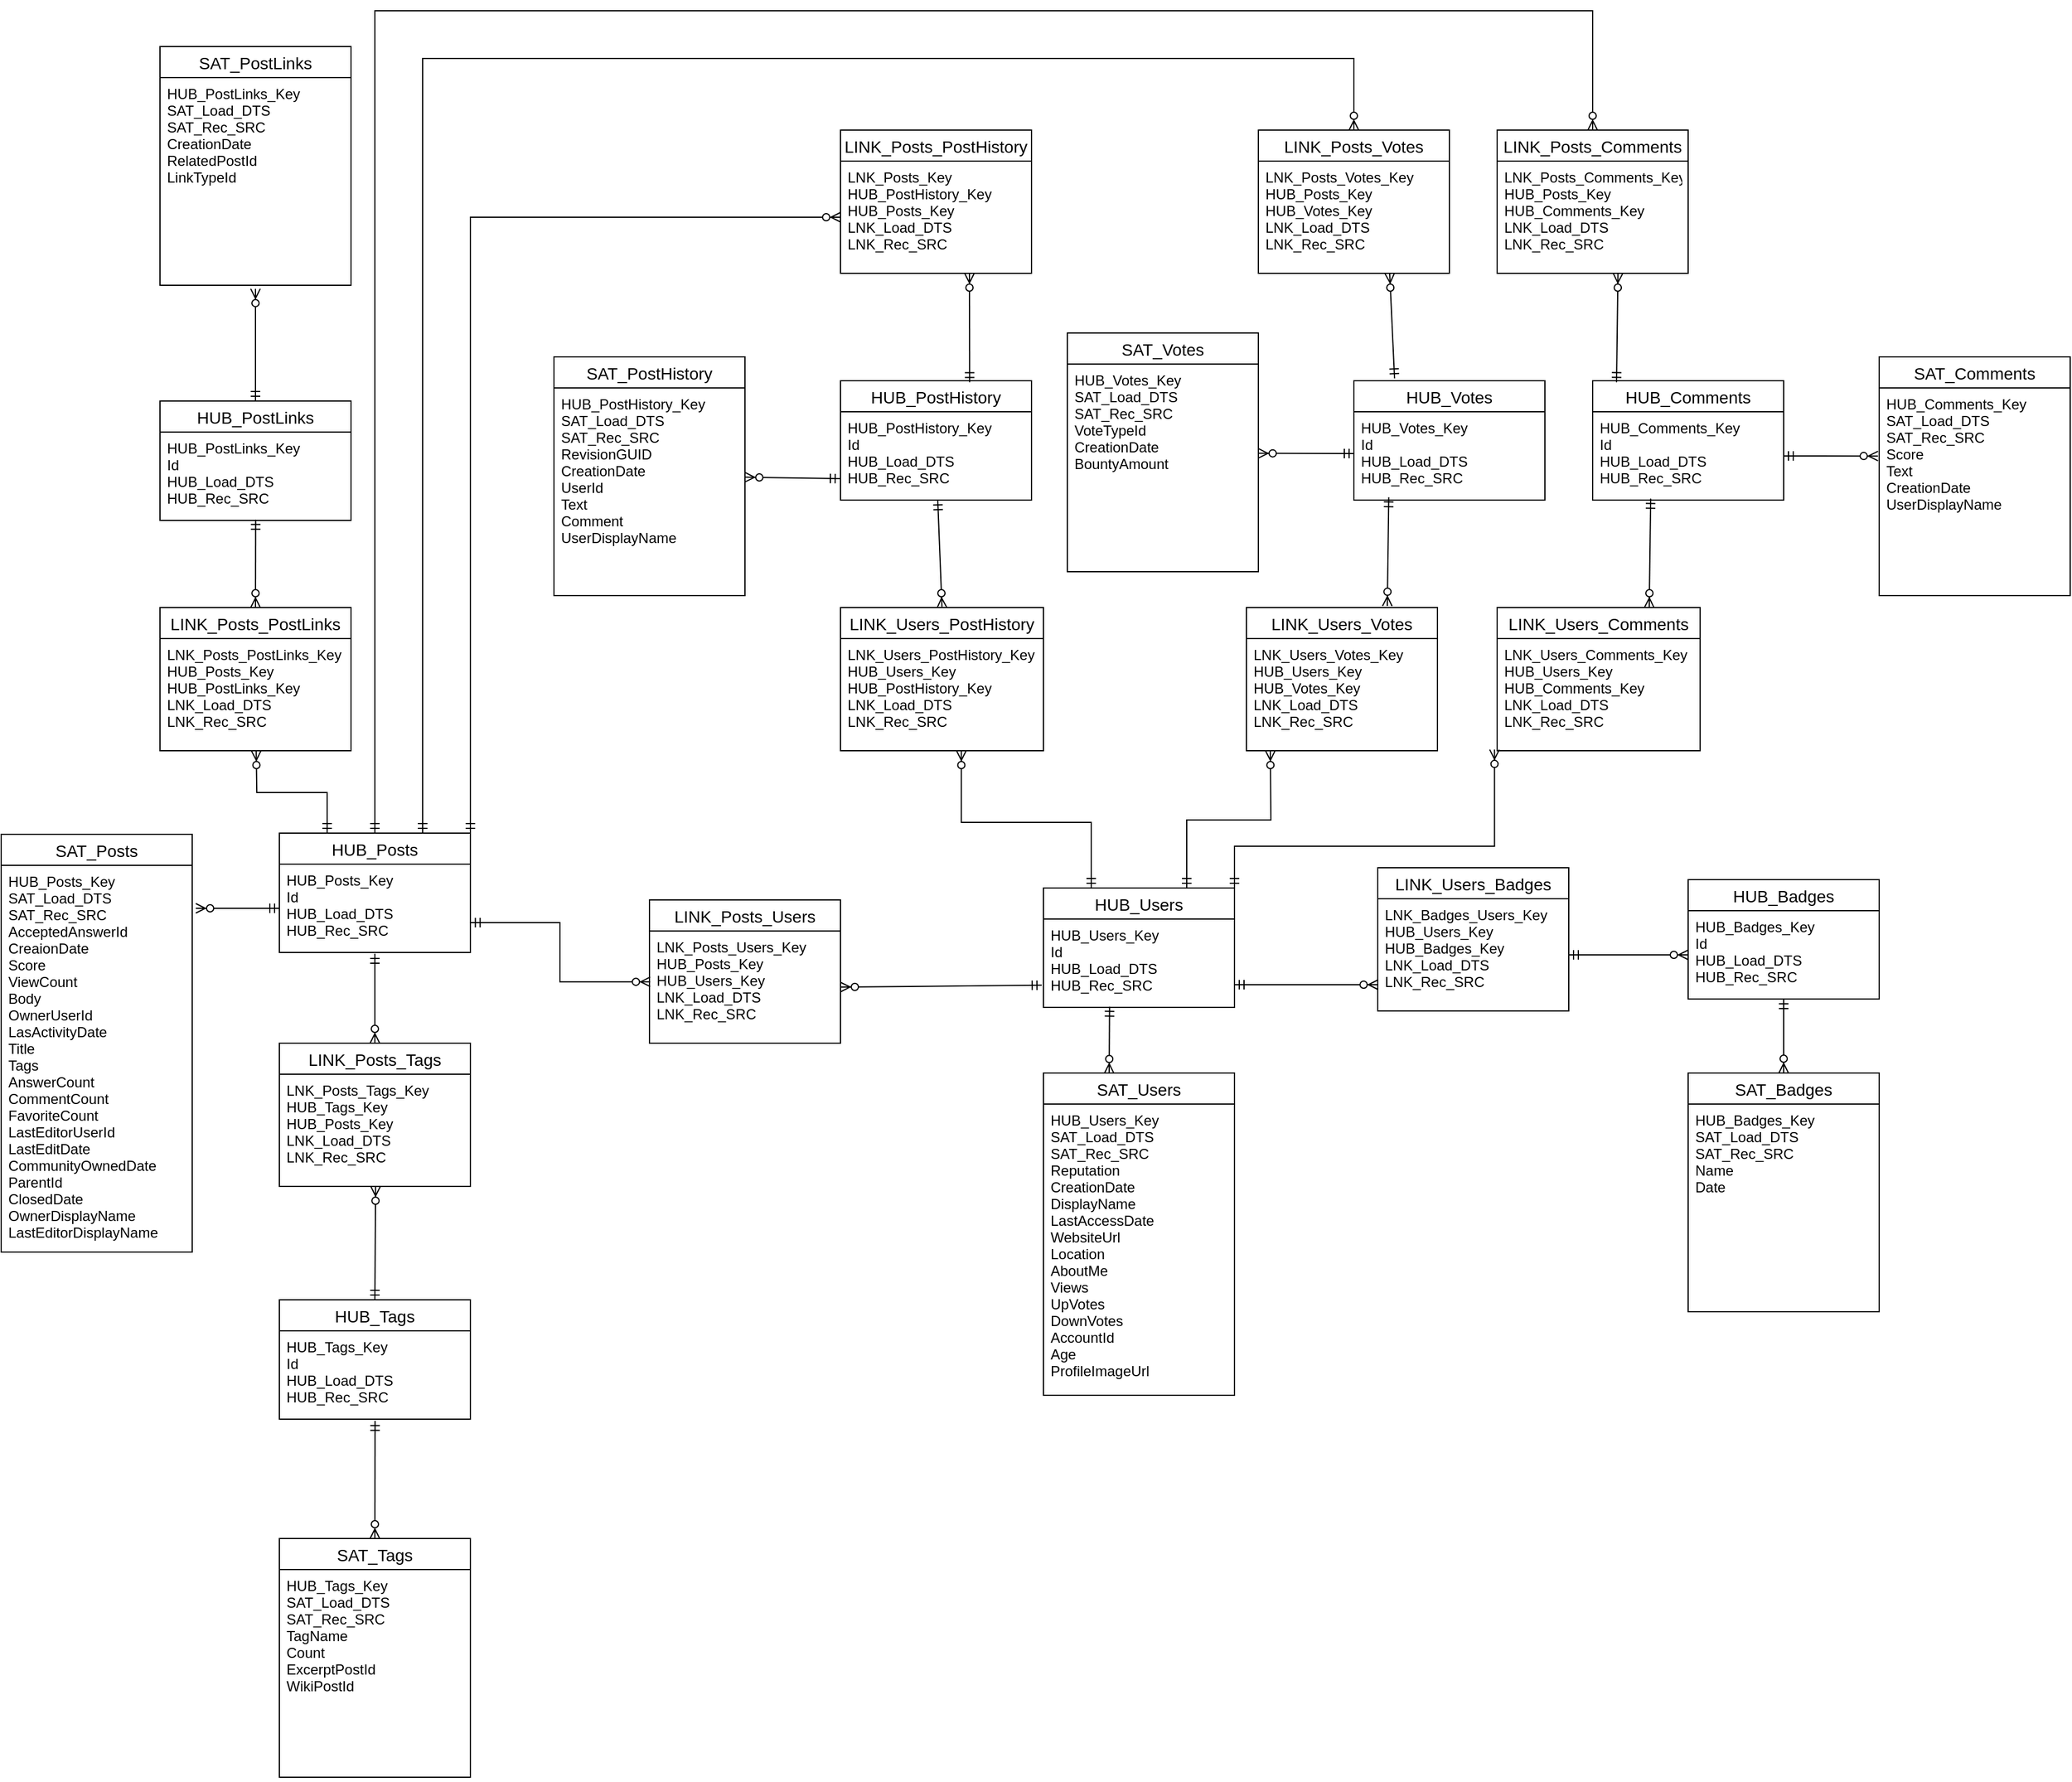 <mxfile version="20.8.7" type="device"><diagram id="BC6CdLZiRQjbmjV2hgDH" name="Seite-1"><mxGraphModel dx="2246" dy="2318" grid="1" gridSize="10" guides="1" tooltips="1" connect="1" arrows="0" fold="1" page="1" pageScale="1" pageWidth="827" pageHeight="1169" math="0" shadow="0"><root><mxCell id="0"/><mxCell id="1" parent="0"/><mxCell id="_Wxrp6U0F2HhS8KSoPgK-32" value="HUB_PostHistory" style="swimlane;fontStyle=0;childLayout=stackLayout;horizontal=1;startSize=26;horizontalStack=0;resizeParent=1;resizeParentMax=0;resizeLast=0;collapsible=1;marginBottom=0;align=center;fontSize=14;" parent="1" vertex="1"><mxGeometry x="1370" y="-30" width="160" height="100" as="geometry"/></mxCell><mxCell id="_Wxrp6U0F2HhS8KSoPgK-33" value="HUB_PostHistory_Key&#10;Id&#10;HUB_Load_DTS&#10;HUB_Rec_SRC" style="text;strokeColor=none;fillColor=none;spacingLeft=4;spacingRight=4;overflow=hidden;rotatable=0;points=[[0,0.5],[1,0.5]];portConstraint=eastwest;fontSize=12;" parent="_Wxrp6U0F2HhS8KSoPgK-32" vertex="1"><mxGeometry y="26" width="160" height="74" as="geometry"/></mxCell><mxCell id="_Wxrp6U0F2HhS8KSoPgK-36" value="HUB_Badges" style="swimlane;fontStyle=0;childLayout=stackLayout;horizontal=1;startSize=26;horizontalStack=0;resizeParent=1;resizeParentMax=0;resizeLast=0;collapsible=1;marginBottom=0;align=center;fontSize=14;" parent="1" vertex="1"><mxGeometry x="2080" y="388" width="160" height="100" as="geometry"/></mxCell><mxCell id="_Wxrp6U0F2HhS8KSoPgK-37" value="HUB_Badges_Key&#10;Id&#10;HUB_Load_DTS&#10;HUB_Rec_SRC" style="text;strokeColor=none;fillColor=none;spacingLeft=4;spacingRight=4;overflow=hidden;rotatable=0;points=[[0,0.5],[1,0.5]];portConstraint=eastwest;fontSize=12;" parent="_Wxrp6U0F2HhS8KSoPgK-36" vertex="1"><mxGeometry y="26" width="160" height="74" as="geometry"/></mxCell><mxCell id="_Wxrp6U0F2HhS8KSoPgK-38" value="HUB_PostLinks" style="swimlane;fontStyle=0;childLayout=stackLayout;horizontal=1;startSize=26;horizontalStack=0;resizeParent=1;resizeParentMax=0;resizeLast=0;collapsible=1;marginBottom=0;align=center;fontSize=14;" parent="1" vertex="1"><mxGeometry x="800" y="-13" width="160" height="100" as="geometry"/></mxCell><mxCell id="_Wxrp6U0F2HhS8KSoPgK-39" value="HUB_PostLinks_Key&#10;Id&#10;HUB_Load_DTS&#10;HUB_Rec_SRC" style="text;strokeColor=none;fillColor=none;spacingLeft=4;spacingRight=4;overflow=hidden;rotatable=0;points=[[0,0.5],[1,0.5]];portConstraint=eastwest;fontSize=12;" parent="_Wxrp6U0F2HhS8KSoPgK-38" vertex="1"><mxGeometry y="26" width="160" height="74" as="geometry"/></mxCell><mxCell id="_Wxrp6U0F2HhS8KSoPgK-40" value="HUB_Votes" style="swimlane;fontStyle=0;childLayout=stackLayout;horizontal=1;startSize=26;horizontalStack=0;resizeParent=1;resizeParentMax=0;resizeLast=0;collapsible=1;marginBottom=0;align=center;fontSize=14;" parent="1" vertex="1"><mxGeometry x="1800" y="-30" width="160" height="100" as="geometry"/></mxCell><mxCell id="_Wxrp6U0F2HhS8KSoPgK-41" value="HUB_Votes_Key&#10;Id&#10;HUB_Load_DTS&#10;HUB_Rec_SRC" style="text;strokeColor=none;fillColor=none;spacingLeft=4;spacingRight=4;overflow=hidden;rotatable=0;points=[[0,0.5],[1,0.5]];portConstraint=eastwest;fontSize=12;" parent="_Wxrp6U0F2HhS8KSoPgK-40" vertex="1"><mxGeometry y="26" width="160" height="74" as="geometry"/></mxCell><mxCell id="_Wxrp6U0F2HhS8KSoPgK-42" value="HUB_Users" style="swimlane;fontStyle=0;childLayout=stackLayout;horizontal=1;startSize=26;horizontalStack=0;resizeParent=1;resizeParentMax=0;resizeLast=0;collapsible=1;marginBottom=0;align=center;fontSize=14;" parent="1" vertex="1"><mxGeometry x="1540" y="395" width="160" height="100" as="geometry"/></mxCell><mxCell id="_Wxrp6U0F2HhS8KSoPgK-43" value="HUB_Users_Key&#10;Id&#10;HUB_Load_DTS&#10;HUB_Rec_SRC" style="text;strokeColor=none;fillColor=none;spacingLeft=4;spacingRight=4;overflow=hidden;rotatable=0;points=[[0,0.5],[1,0.5]];portConstraint=eastwest;fontSize=12;" parent="_Wxrp6U0F2HhS8KSoPgK-42" vertex="1"><mxGeometry y="26" width="160" height="74" as="geometry"/></mxCell><mxCell id="_Wxrp6U0F2HhS8KSoPgK-44" value="HUB_Tags" style="swimlane;fontStyle=0;childLayout=stackLayout;horizontal=1;startSize=26;horizontalStack=0;resizeParent=1;resizeParentMax=0;resizeLast=0;collapsible=1;marginBottom=0;align=center;fontSize=14;" parent="1" vertex="1"><mxGeometry x="900" y="740" width="160" height="100" as="geometry"/></mxCell><mxCell id="_Wxrp6U0F2HhS8KSoPgK-45" value="HUB_Tags_Key&#10;Id&#10;HUB_Load_DTS&#10;HUB_Rec_SRC" style="text;strokeColor=none;fillColor=none;spacingLeft=4;spacingRight=4;overflow=hidden;rotatable=0;points=[[0,0.5],[1,0.5]];portConstraint=eastwest;fontSize=12;" parent="_Wxrp6U0F2HhS8KSoPgK-44" vertex="1"><mxGeometry y="26" width="160" height="74" as="geometry"/></mxCell><mxCell id="_Wxrp6U0F2HhS8KSoPgK-46" value="HUB_Posts" style="swimlane;fontStyle=0;childLayout=stackLayout;horizontal=1;startSize=26;horizontalStack=0;resizeParent=1;resizeParentMax=0;resizeLast=0;collapsible=1;marginBottom=0;align=center;fontSize=14;" parent="1" vertex="1"><mxGeometry x="900" y="349" width="160" height="100" as="geometry"/></mxCell><mxCell id="_Wxrp6U0F2HhS8KSoPgK-47" value="HUB_Posts_Key&#10;Id&#10;HUB_Load_DTS&#10;HUB_Rec_SRC" style="text;strokeColor=none;fillColor=none;spacingLeft=4;spacingRight=4;overflow=hidden;rotatable=0;points=[[0,0.5],[1,0.5]];portConstraint=eastwest;fontSize=12;" parent="_Wxrp6U0F2HhS8KSoPgK-46" vertex="1"><mxGeometry y="26" width="160" height="74" as="geometry"/></mxCell><mxCell id="_Wxrp6U0F2HhS8KSoPgK-48" value="HUB_Comments" style="swimlane;fontStyle=0;childLayout=stackLayout;horizontal=1;startSize=26;horizontalStack=0;resizeParent=1;resizeParentMax=0;resizeLast=0;collapsible=1;marginBottom=0;align=center;fontSize=14;" parent="1" vertex="1"><mxGeometry x="2000" y="-30" width="160" height="100" as="geometry"/></mxCell><mxCell id="_Wxrp6U0F2HhS8KSoPgK-49" value="HUB_Comments_Key&#10;Id&#10;HUB_Load_DTS&#10;HUB_Rec_SRC" style="text;strokeColor=none;fillColor=none;spacingLeft=4;spacingRight=4;overflow=hidden;rotatable=0;points=[[0,0.5],[1,0.5]];portConstraint=eastwest;fontSize=12;" parent="_Wxrp6U0F2HhS8KSoPgK-48" vertex="1"><mxGeometry y="26" width="160" height="74" as="geometry"/></mxCell><mxCell id="_Wxrp6U0F2HhS8KSoPgK-50" value="LINK_Posts_Tags" style="swimlane;fontStyle=0;childLayout=stackLayout;horizontal=1;startSize=26;horizontalStack=0;resizeParent=1;resizeParentMax=0;resizeLast=0;collapsible=1;marginBottom=0;align=center;fontSize=14;" parent="1" vertex="1"><mxGeometry x="900" y="525" width="160" height="120" as="geometry"/></mxCell><mxCell id="_Wxrp6U0F2HhS8KSoPgK-51" value="LNK_Posts_Tags_Key&#10;HUB_Tags_Key&#10;HUB_Posts_Key&#10;LNK_Load_DTS&#10;LNK_Rec_SRC" style="text;strokeColor=none;fillColor=none;spacingLeft=4;spacingRight=4;overflow=hidden;rotatable=0;points=[[0,0.5],[1,0.5]];portConstraint=eastwest;fontSize=12;" parent="_Wxrp6U0F2HhS8KSoPgK-50" vertex="1"><mxGeometry y="26" width="160" height="94" as="geometry"/></mxCell><mxCell id="_Wxrp6U0F2HhS8KSoPgK-54" value="LINK_Posts_Users" style="swimlane;fontStyle=0;childLayout=stackLayout;horizontal=1;startSize=26;horizontalStack=0;resizeParent=1;resizeParentMax=0;resizeLast=0;collapsible=1;marginBottom=0;align=center;fontSize=14;" parent="1" vertex="1"><mxGeometry x="1210" y="405" width="160" height="120" as="geometry"/></mxCell><mxCell id="_Wxrp6U0F2HhS8KSoPgK-55" value="LNK_Posts_Users_Key&#10;HUB_Posts_Key&#10;HUB_Users_Key&#10;LNK_Load_DTS&#10;LNK_Rec_SRC" style="text;strokeColor=none;fillColor=none;spacingLeft=4;spacingRight=4;overflow=hidden;rotatable=0;points=[[0,0.5],[1,0.5]];portConstraint=eastwest;fontSize=12;" parent="_Wxrp6U0F2HhS8KSoPgK-54" vertex="1"><mxGeometry y="26" width="160" height="94" as="geometry"/></mxCell><mxCell id="_Wxrp6U0F2HhS8KSoPgK-57" value="LINK_Users_Votes" style="swimlane;fontStyle=0;childLayout=stackLayout;horizontal=1;startSize=26;horizontalStack=0;resizeParent=1;resizeParentMax=0;resizeLast=0;collapsible=1;marginBottom=0;align=center;fontSize=14;" parent="1" vertex="1"><mxGeometry x="1710" y="160" width="160" height="120" as="geometry"/></mxCell><mxCell id="_Wxrp6U0F2HhS8KSoPgK-58" value="LNK_Users_Votes_Key&#10;HUB_Users_Key&#10;HUB_Votes_Key&#10;LNK_Load_DTS&#10;LNK_Rec_SRC" style="text;strokeColor=none;fillColor=none;spacingLeft=4;spacingRight=4;overflow=hidden;rotatable=0;points=[[0,0.5],[1,0.5]];portConstraint=eastwest;fontSize=12;" parent="_Wxrp6U0F2HhS8KSoPgK-57" vertex="1"><mxGeometry y="26" width="160" height="94" as="geometry"/></mxCell><mxCell id="_Wxrp6U0F2HhS8KSoPgK-59" value="LINK_Users_Comments" style="swimlane;fontStyle=0;childLayout=stackLayout;horizontal=1;startSize=26;horizontalStack=0;resizeParent=1;resizeParentMax=0;resizeLast=0;collapsible=1;marginBottom=0;align=center;fontSize=14;" parent="1" vertex="1"><mxGeometry x="1920" y="160" width="170" height="120" as="geometry"/></mxCell><mxCell id="_Wxrp6U0F2HhS8KSoPgK-60" value="LNK_Users_Comments_Key&#10;HUB_Users_Key&#10;HUB_Comments_Key&#10;LNK_Load_DTS&#10;LNK_Rec_SRC" style="text;strokeColor=none;fillColor=none;spacingLeft=4;spacingRight=4;overflow=hidden;rotatable=0;points=[[0,0.5],[1,0.5]];portConstraint=eastwest;fontSize=12;" parent="_Wxrp6U0F2HhS8KSoPgK-59" vertex="1"><mxGeometry y="26" width="170" height="94" as="geometry"/></mxCell><mxCell id="_Wxrp6U0F2HhS8KSoPgK-61" value="LINK_Users_PostHistory" style="swimlane;fontStyle=0;childLayout=stackLayout;horizontal=1;startSize=26;horizontalStack=0;resizeParent=1;resizeParentMax=0;resizeLast=0;collapsible=1;marginBottom=0;align=center;fontSize=14;" parent="1" vertex="1"><mxGeometry x="1370" y="160" width="170" height="120" as="geometry"/></mxCell><mxCell id="_Wxrp6U0F2HhS8KSoPgK-62" value="LNK_Users_PostHistory_Key&#10;HUB_Users_Key&#10;HUB_PostHistory_Key&#10;LNK_Load_DTS&#10;LNK_Rec_SRC" style="text;strokeColor=none;fillColor=none;spacingLeft=4;spacingRight=4;overflow=hidden;rotatable=0;points=[[0,0.5],[1,0.5]];portConstraint=eastwest;fontSize=12;" parent="_Wxrp6U0F2HhS8KSoPgK-61" vertex="1"><mxGeometry y="26" width="170" height="94" as="geometry"/></mxCell><mxCell id="_Wxrp6U0F2HhS8KSoPgK-63" value="LINK_Posts_Comments" style="swimlane;fontStyle=0;childLayout=stackLayout;horizontal=1;startSize=26;horizontalStack=0;resizeParent=1;resizeParentMax=0;resizeLast=0;collapsible=1;marginBottom=0;align=center;fontSize=14;" parent="1" vertex="1"><mxGeometry x="1920" y="-240" width="160" height="120" as="geometry"/></mxCell><mxCell id="_Wxrp6U0F2HhS8KSoPgK-64" value="LNK_Posts_Comments_Key&#10;HUB_Posts_Key&#10;HUB_Comments_Key&#10;LNK_Load_DTS&#10;LNK_Rec_SRC" style="text;strokeColor=none;fillColor=none;spacingLeft=4;spacingRight=4;overflow=hidden;rotatable=0;points=[[0,0.5],[1,0.5]];portConstraint=eastwest;fontSize=12;" parent="_Wxrp6U0F2HhS8KSoPgK-63" vertex="1"><mxGeometry y="26" width="160" height="94" as="geometry"/></mxCell><mxCell id="_Wxrp6U0F2HhS8KSoPgK-65" value="LINK_Posts_Votes" style="swimlane;fontStyle=0;childLayout=stackLayout;horizontal=1;startSize=26;horizontalStack=0;resizeParent=1;resizeParentMax=0;resizeLast=0;collapsible=1;marginBottom=0;align=center;fontSize=14;" parent="1" vertex="1"><mxGeometry x="1720" y="-240" width="160" height="120" as="geometry"/></mxCell><mxCell id="_Wxrp6U0F2HhS8KSoPgK-66" value="LNK_Posts_Votes_Key&#10;HUB_Posts_Key&#10;HUB_Votes_Key&#10;LNK_Load_DTS&#10;LNK_Rec_SRC" style="text;strokeColor=none;fillColor=none;spacingLeft=4;spacingRight=4;overflow=hidden;rotatable=0;points=[[0,0.5],[1,0.5]];portConstraint=eastwest;fontSize=12;" parent="_Wxrp6U0F2HhS8KSoPgK-65" vertex="1"><mxGeometry y="26" width="160" height="94" as="geometry"/></mxCell><mxCell id="_Wxrp6U0F2HhS8KSoPgK-67" value="LINK_Posts_PostHistory" style="swimlane;fontStyle=0;childLayout=stackLayout;horizontal=1;startSize=26;horizontalStack=0;resizeParent=1;resizeParentMax=0;resizeLast=0;collapsible=1;marginBottom=0;align=center;fontSize=14;" parent="1" vertex="1"><mxGeometry x="1370" y="-240" width="160" height="120" as="geometry"/></mxCell><mxCell id="_Wxrp6U0F2HhS8KSoPgK-68" value="LNK_Posts_Key&#10;HUB_PostHistory_Key&#10;HUB_Posts_Key&#10;LNK_Load_DTS&#10;LNK_Rec_SRC" style="text;strokeColor=none;fillColor=none;spacingLeft=4;spacingRight=4;overflow=hidden;rotatable=0;points=[[0,0.5],[1,0.5]];portConstraint=eastwest;fontSize=12;" parent="_Wxrp6U0F2HhS8KSoPgK-67" vertex="1"><mxGeometry y="26" width="160" height="94" as="geometry"/></mxCell><mxCell id="_Wxrp6U0F2HhS8KSoPgK-69" value="LINK_Users_Badges" style="swimlane;fontStyle=0;childLayout=stackLayout;horizontal=1;startSize=26;horizontalStack=0;resizeParent=1;resizeParentMax=0;resizeLast=0;collapsible=1;marginBottom=0;align=center;fontSize=14;" parent="1" vertex="1"><mxGeometry x="1820" y="378" width="160" height="120" as="geometry"/></mxCell><mxCell id="_Wxrp6U0F2HhS8KSoPgK-70" value="LNK_Badges_Users_Key&#10;HUB_Users_Key&#10;HUB_Badges_Key&#10;LNK_Load_DTS&#10;LNK_Rec_SRC" style="text;strokeColor=none;fillColor=none;spacingLeft=4;spacingRight=4;overflow=hidden;rotatable=0;points=[[0,0.5],[1,0.5]];portConstraint=eastwest;fontSize=12;" parent="_Wxrp6U0F2HhS8KSoPgK-69" vertex="1"><mxGeometry y="26" width="160" height="94" as="geometry"/></mxCell><mxCell id="_Wxrp6U0F2HhS8KSoPgK-71" value="LINK_Posts_PostLinks" style="swimlane;fontStyle=0;childLayout=stackLayout;horizontal=1;startSize=26;horizontalStack=0;resizeParent=1;resizeParentMax=0;resizeLast=0;collapsible=1;marginBottom=0;align=center;fontSize=14;" parent="1" vertex="1"><mxGeometry x="800" y="160" width="160" height="120" as="geometry"/></mxCell><mxCell id="_Wxrp6U0F2HhS8KSoPgK-72" value="LNK_Posts_PostLinks_Key&#10;HUB_Posts_Key&#10;HUB_PostLinks_Key&#10;LNK_Load_DTS&#10;LNK_Rec_SRC" style="text;strokeColor=none;fillColor=none;spacingLeft=4;spacingRight=4;overflow=hidden;rotatable=0;points=[[0,0.5],[1,0.5]];portConstraint=eastwest;fontSize=12;" parent="_Wxrp6U0F2HhS8KSoPgK-71" vertex="1"><mxGeometry y="26" width="160" height="94" as="geometry"/></mxCell><mxCell id="_Wxrp6U0F2HhS8KSoPgK-78" value="" style="fontSize=12;html=1;endArrow=ERzeroToMany;startArrow=ERmandOne;rounded=0;strokeColor=default;jumpStyle=none;entryX=-0.013;entryY=0.99;entryDx=0;entryDy=0;entryPerimeter=0;edgeStyle=orthogonalEdgeStyle;exitX=1;exitY=0;exitDx=0;exitDy=0;" parent="1" target="_Wxrp6U0F2HhS8KSoPgK-60" edge="1" source="_Wxrp6U0F2HhS8KSoPgK-42"><mxGeometry width="100" height="100" relative="1" as="geometry"><mxPoint x="1700" y="454" as="sourcePoint"/><mxPoint x="1810" y="230" as="targetPoint"/><Array as="points"><mxPoint x="1700" y="360"/><mxPoint x="1918" y="360"/></Array></mxGeometry></mxCell><mxCell id="_Wxrp6U0F2HhS8KSoPgK-79" value="" style="fontSize=12;html=1;endArrow=ERzeroToMany;startArrow=ERmandOne;rounded=0;strokeColor=default;jumpStyle=none;entryX=0.5;entryY=0;entryDx=0;entryDy=0;" parent="1" source="_Wxrp6U0F2HhS8KSoPgK-33" target="_Wxrp6U0F2HhS8KSoPgK-61" edge="1"><mxGeometry width="100" height="100" relative="1" as="geometry"><mxPoint x="1400" y="20" as="sourcePoint"/><mxPoint x="1300" y="120" as="targetPoint"/></mxGeometry></mxCell><mxCell id="_Wxrp6U0F2HhS8KSoPgK-83" value="" style="fontSize=12;html=1;endArrow=ERzeroToMany;startArrow=ERmandOne;rounded=0;strokeColor=default;jumpStyle=none;exitX=0.676;exitY=0.012;exitDx=0;exitDy=0;exitPerimeter=0;" parent="1" source="_Wxrp6U0F2HhS8KSoPgK-32" edge="1"><mxGeometry width="100" height="100" relative="1" as="geometry"><mxPoint x="1500" y="2" as="sourcePoint"/><mxPoint x="1478" y="-120" as="targetPoint"/></mxGeometry></mxCell><mxCell id="_Wxrp6U0F2HhS8KSoPgK-84" value="" style="fontSize=12;html=1;endArrow=ERzeroToMany;startArrow=ERmandOne;rounded=0;strokeColor=default;jumpStyle=none;exitX=0.213;exitY=-0.02;exitDx=0;exitDy=0;exitPerimeter=0;" parent="1" source="_Wxrp6U0F2HhS8KSoPgK-40" edge="1"><mxGeometry width="100" height="100" relative="1" as="geometry"><mxPoint x="1780.0" y="-28.8" as="sourcePoint"/><mxPoint x="1830" y="-120" as="targetPoint"/></mxGeometry></mxCell><mxCell id="_Wxrp6U0F2HhS8KSoPgK-85" value="" style="fontSize=12;html=1;endArrow=ERzeroToMany;startArrow=ERmandOne;rounded=0;strokeColor=default;jumpStyle=none;exitX=0.676;exitY=0.012;exitDx=0;exitDy=0;exitPerimeter=0;" parent="1" edge="1"><mxGeometry width="100" height="100" relative="1" as="geometry"><mxPoint x="2020.0" y="-28.8" as="sourcePoint"/><mxPoint x="2021.214" y="-120" as="targetPoint"/></mxGeometry></mxCell><mxCell id="_Wxrp6U0F2HhS8KSoPgK-86" value="" style="fontSize=12;html=1;endArrow=ERzeroToMany;startArrow=ERmandOne;rounded=0;strokeColor=default;jumpStyle=none;exitX=0.676;exitY=0.012;exitDx=0;exitDy=0;exitPerimeter=0;" parent="1" edge="1"><mxGeometry width="100" height="100" relative="1" as="geometry"><mxPoint x="1829.214" y="67.6" as="sourcePoint"/><mxPoint x="1828.0" y="158.8" as="targetPoint"/></mxGeometry></mxCell><mxCell id="_Wxrp6U0F2HhS8KSoPgK-87" value="" style="fontSize=12;html=1;endArrow=ERzeroToMany;startArrow=ERmandOne;rounded=0;strokeColor=default;jumpStyle=none;exitX=0.676;exitY=0.012;exitDx=0;exitDy=0;exitPerimeter=0;" parent="1" edge="1"><mxGeometry width="100" height="100" relative="1" as="geometry"><mxPoint x="2048.604" y="68.8" as="sourcePoint"/><mxPoint x="2047.39" y="160.0" as="targetPoint"/></mxGeometry></mxCell><mxCell id="_Wxrp6U0F2HhS8KSoPgK-88" value="" style="fontSize=12;html=1;endArrow=ERzeroToMany;startArrow=ERmandOne;rounded=0;strokeColor=default;jumpStyle=none;entryX=0.5;entryY=0;entryDx=0;entryDy=0;edgeStyle=orthogonalEdgeStyle;exitX=0.75;exitY=0;exitDx=0;exitDy=0;" parent="1" source="_Wxrp6U0F2HhS8KSoPgK-46" target="_Wxrp6U0F2HhS8KSoPgK-65" edge="1"><mxGeometry width="100" height="100" relative="1" as="geometry"><mxPoint x="1300" y="-270" as="sourcePoint"/><mxPoint x="1571.214" y="-331.2" as="targetPoint"/><Array as="points"><mxPoint x="1020" y="-300"/><mxPoint x="1800" y="-300"/></Array></mxGeometry></mxCell><mxCell id="_Wxrp6U0F2HhS8KSoPgK-89" value="" style="fontSize=12;html=1;endArrow=ERzeroToMany;startArrow=ERmandOne;rounded=0;strokeColor=default;jumpStyle=none;entryX=0.5;entryY=0;entryDx=0;entryDy=0;edgeStyle=orthogonalEdgeStyle;exitX=0.5;exitY=0;exitDx=0;exitDy=0;" parent="1" source="_Wxrp6U0F2HhS8KSoPgK-46" target="_Wxrp6U0F2HhS8KSoPgK-63" edge="1"><mxGeometry width="100" height="100" relative="1" as="geometry"><mxPoint x="1070" y="-340" as="sourcePoint"/><mxPoint x="1751.214" y="-420" as="targetPoint"/><Array as="points"><mxPoint x="980" y="-340"/><mxPoint x="2000" y="-340"/></Array></mxGeometry></mxCell><mxCell id="_Wxrp6U0F2HhS8KSoPgK-90" value="" style="fontSize=12;html=1;endArrow=ERzeroToMany;startArrow=ERmandOne;rounded=0;strokeColor=default;jumpStyle=none;exitX=1;exitY=0;exitDx=0;exitDy=0;entryX=0;entryY=0.5;entryDx=0;entryDy=0;" parent="1" source="_Wxrp6U0F2HhS8KSoPgK-46" target="_Wxrp6U0F2HhS8KSoPgK-68" edge="1"><mxGeometry width="100" height="100" relative="1" as="geometry"><mxPoint x="1170" y="105.0" as="sourcePoint"/><mxPoint x="1370" y="-120" as="targetPoint"/><Array as="points"><mxPoint x="1060" y="-167"/><mxPoint x="1220" y="-167"/></Array></mxGeometry></mxCell><mxCell id="_Wxrp6U0F2HhS8KSoPgK-91" value="" style="fontSize=12;html=1;endArrow=ERzeroToMany;startArrow=ERmandOne;rounded=0;strokeColor=default;jumpStyle=none;exitX=-0.009;exitY=0.749;exitDx=0;exitDy=0;exitPerimeter=0;entryX=1;entryY=0.5;entryDx=0;entryDy=0;" parent="1" source="_Wxrp6U0F2HhS8KSoPgK-43" target="_Wxrp6U0F2HhS8KSoPgK-55" edge="1"><mxGeometry width="100" height="100" relative="1" as="geometry"><mxPoint x="1430.0" y="469.2" as="sourcePoint"/><mxPoint x="1431.214" y="378" as="targetPoint"/></mxGeometry></mxCell><mxCell id="_Wxrp6U0F2HhS8KSoPgK-92" value="" style="fontSize=12;html=1;endArrow=ERzeroToMany;startArrow=ERmandOne;rounded=0;strokeColor=default;jumpStyle=none;exitX=1.001;exitY=0.662;exitDx=0;exitDy=0;exitPerimeter=0;entryX=0.004;entryY=0.453;entryDx=0;entryDy=0;entryPerimeter=0;edgeStyle=orthogonalEdgeStyle;" parent="1" source="_Wxrp6U0F2HhS8KSoPgK-47" target="_Wxrp6U0F2HhS8KSoPgK-55" edge="1"><mxGeometry width="100" height="100" relative="1" as="geometry"><mxPoint x="1160.0" y="498.0" as="sourcePoint"/><mxPoint x="1161.214" y="406.8" as="targetPoint"/></mxGeometry></mxCell><mxCell id="_Wxrp6U0F2HhS8KSoPgK-93" value="" style="fontSize=12;html=1;endArrow=ERzeroToMany;startArrow=ERmandOne;rounded=0;strokeColor=default;jumpStyle=none;edgeStyle=orthogonalEdgeStyle;" parent="1" source="_Wxrp6U0F2HhS8KSoPgK-42" edge="1"><mxGeometry width="100" height="100" relative="1" as="geometry"><mxPoint x="1470.0" y="371.2" as="sourcePoint"/><mxPoint x="1471.214" y="280" as="targetPoint"/><Array as="points"><mxPoint x="1580" y="340"/><mxPoint x="1471" y="340"/></Array></mxGeometry></mxCell><mxCell id="_Wxrp6U0F2HhS8KSoPgK-94" value="" style="fontSize=12;html=1;endArrow=ERzeroToMany;startArrow=ERmandOne;rounded=0;strokeColor=default;jumpStyle=none;exitX=0.75;exitY=0;exitDx=0;exitDy=0;edgeStyle=orthogonalEdgeStyle;" parent="1" source="_Wxrp6U0F2HhS8KSoPgK-42" edge="1"><mxGeometry width="100" height="100" relative="1" as="geometry"><mxPoint x="1670.0" y="371.2" as="sourcePoint"/><mxPoint x="1730" y="280" as="targetPoint"/></mxGeometry></mxCell><mxCell id="_Wxrp6U0F2HhS8KSoPgK-95" value="" style="fontSize=12;html=1;endArrow=ERzeroToMany;startArrow=ERmandOne;rounded=0;strokeColor=default;jumpStyle=none;entryX=0.001;entryY=0.766;entryDx=0;entryDy=0;entryPerimeter=0;exitX=1;exitY=0.743;exitDx=0;exitDy=0;exitPerimeter=0;" parent="1" source="_Wxrp6U0F2HhS8KSoPgK-43" target="_Wxrp6U0F2HhS8KSoPgK-70" edge="1"><mxGeometry width="100" height="100" relative="1" as="geometry"><mxPoint x="1700" y="480" as="sourcePoint"/><mxPoint x="1761.214" y="419.4" as="targetPoint"/></mxGeometry></mxCell><mxCell id="_Wxrp6U0F2HhS8KSoPgK-96" value="" style="fontSize=12;html=1;endArrow=ERzeroToMany;startArrow=ERmandOne;rounded=0;strokeColor=default;jumpStyle=none;exitX=1;exitY=0.5;exitDx=0;exitDy=0;entryX=0;entryY=0.5;entryDx=0;entryDy=0;" parent="1" source="_Wxrp6U0F2HhS8KSoPgK-70" target="_Wxrp6U0F2HhS8KSoPgK-37" edge="1"><mxGeometry width="100" height="100" relative="1" as="geometry"><mxPoint x="2020.0" y="411.2" as="sourcePoint"/><mxPoint x="2021.214" y="320" as="targetPoint"/></mxGeometry></mxCell><mxCell id="_Wxrp6U0F2HhS8KSoPgK-97" value="" style="fontSize=12;html=1;endArrow=ERzeroToMany;startArrow=ERmandOne;rounded=0;strokeColor=default;jumpStyle=none;entryX=0.5;entryY=0;entryDx=0;entryDy=0;" parent="1" target="_Wxrp6U0F2HhS8KSoPgK-50" edge="1"><mxGeometry width="100" height="100" relative="1" as="geometry"><mxPoint x="980" y="450" as="sourcePoint"/><mxPoint x="1070" y="490" as="targetPoint"/></mxGeometry></mxCell><mxCell id="_Wxrp6U0F2HhS8KSoPgK-98" value="" style="fontSize=12;html=1;endArrow=ERzeroToMany;startArrow=ERmandOne;rounded=0;strokeColor=default;jumpStyle=none;exitX=0.5;exitY=0;exitDx=0;exitDy=0;" parent="1" source="_Wxrp6U0F2HhS8KSoPgK-44" edge="1"><mxGeometry width="100" height="100" relative="1" as="geometry"><mxPoint x="979.39" y="736.2" as="sourcePoint"/><mxPoint x="980.604" y="645" as="targetPoint"/></mxGeometry></mxCell><mxCell id="_Wxrp6U0F2HhS8KSoPgK-99" value="" style="fontSize=12;html=1;endArrow=ERzeroToMany;startArrow=ERmandOne;rounded=0;strokeColor=default;jumpStyle=none;exitX=0.25;exitY=0;exitDx=0;exitDy=0;edgeStyle=orthogonalEdgeStyle;" parent="1" source="_Wxrp6U0F2HhS8KSoPgK-46" edge="1"><mxGeometry width="100" height="100" relative="1" as="geometry"><mxPoint x="879.39" y="371.2" as="sourcePoint"/><mxPoint x="880.604" y="280" as="targetPoint"/></mxGeometry></mxCell><mxCell id="_Wxrp6U0F2HhS8KSoPgK-100" value="" style="fontSize=12;html=1;endArrow=ERzeroToMany;startArrow=ERmandOne;rounded=0;strokeColor=default;jumpStyle=none;exitX=0.501;exitY=0.992;exitDx=0;exitDy=0;exitPerimeter=0;entryX=0.5;entryY=0;entryDx=0;entryDy=0;" parent="1" source="_Wxrp6U0F2HhS8KSoPgK-39" target="_Wxrp6U0F2HhS8KSoPgK-71" edge="1"><mxGeometry width="100" height="100" relative="1" as="geometry"><mxPoint x="1090" y="151.2" as="sourcePoint"/><mxPoint x="1091.214" y="60" as="targetPoint"/></mxGeometry></mxCell><mxCell id="_Wxrp6U0F2HhS8KSoPgK-101" value="SAT_Votes" style="swimlane;fontStyle=0;childLayout=stackLayout;horizontal=1;startSize=26;horizontalStack=0;resizeParent=1;resizeParentMax=0;resizeLast=0;collapsible=1;marginBottom=0;align=center;fontSize=14;" parent="1" vertex="1"><mxGeometry x="1560" y="-70" width="160" height="200" as="geometry"/></mxCell><mxCell id="_Wxrp6U0F2HhS8KSoPgK-102" value="HUB_Votes_Key&#10;SAT_Load_DTS&#10;SAT_Rec_SRC&#10;VoteTypeId&#10;CreationDate&#10;BountyAmount&#10;" style="text;strokeColor=none;fillColor=none;spacingLeft=4;spacingRight=4;overflow=hidden;rotatable=0;points=[[0,0.5],[1,0.5]];portConstraint=eastwest;fontSize=12;" parent="_Wxrp6U0F2HhS8KSoPgK-101" vertex="1"><mxGeometry y="26" width="160" height="174" as="geometry"/></mxCell><mxCell id="_Wxrp6U0F2HhS8KSoPgK-106" value="SAT_Posts" style="swimlane;fontStyle=0;childLayout=stackLayout;horizontal=1;startSize=26;horizontalStack=0;resizeParent=1;resizeParentMax=0;resizeLast=0;collapsible=1;marginBottom=0;align=center;fontSize=14;" parent="1" vertex="1"><mxGeometry x="667" y="350" width="160" height="350" as="geometry"/></mxCell><mxCell id="_Wxrp6U0F2HhS8KSoPgK-107" value="HUB_Posts_Key&#10;SAT_Load_DTS&#10;SAT_Rec_SRC&#10;AcceptedAnswerId&#10;CreaionDate&#10;Score&#10;ViewCount&#10;Body&#10;OwnerUserId&#10;LasActivityDate&#10;Title&#10;Tags&#10;AnswerCount&#10;CommentCount&#10;FavoriteCount&#10;LastEditorUserId&#10;LastEditDate&#10;CommunityOwnedDate&#10;ParentId&#10;ClosedDate&#10;OwnerDisplayName&#10;LastEditorDisplayName&#10;" style="text;strokeColor=none;fillColor=none;spacingLeft=4;spacingRight=4;overflow=hidden;rotatable=0;points=[[0,0.5],[1,0.5]];portConstraint=eastwest;fontSize=12;" parent="_Wxrp6U0F2HhS8KSoPgK-106" vertex="1"><mxGeometry y="26" width="160" height="324" as="geometry"/></mxCell><mxCell id="_Wxrp6U0F2HhS8KSoPgK-108" value="SAT_PostHistory" style="swimlane;fontStyle=0;childLayout=stackLayout;horizontal=1;startSize=26;horizontalStack=0;resizeParent=1;resizeParentMax=0;resizeLast=0;collapsible=1;marginBottom=0;align=center;fontSize=14;" parent="1" vertex="1"><mxGeometry x="1130" y="-50" width="160" height="200" as="geometry"/></mxCell><mxCell id="_Wxrp6U0F2HhS8KSoPgK-109" value="HUB_PostHistory_Key&#10;SAT_Load_DTS&#10;SAT_Rec_SRC&#10;RevisionGUID&#10;CreationDate&#10;UserId&#10;Text&#10;Comment&#10;UserDisplayName&#10;" style="text;strokeColor=none;fillColor=none;spacingLeft=4;spacingRight=4;overflow=hidden;rotatable=0;points=[[0,0.5],[1,0.5]];portConstraint=eastwest;fontSize=12;" parent="_Wxrp6U0F2HhS8KSoPgK-108" vertex="1"><mxGeometry y="26" width="160" height="174" as="geometry"/></mxCell><mxCell id="_Wxrp6U0F2HhS8KSoPgK-110" value="SAT_PostLinks" style="swimlane;fontStyle=0;childLayout=stackLayout;horizontal=1;startSize=26;horizontalStack=0;resizeParent=1;resizeParentMax=0;resizeLast=0;collapsible=1;marginBottom=0;align=center;fontSize=14;" parent="1" vertex="1"><mxGeometry x="800" y="-310" width="160" height="200" as="geometry"/></mxCell><mxCell id="_Wxrp6U0F2HhS8KSoPgK-111" value="HUB_PostLinks_Key&#10;SAT_Load_DTS&#10;SAT_Rec_SRC&#10;CreationDate&#10;RelatedPostId&#10;LinkTypeId&#10;" style="text;strokeColor=none;fillColor=none;spacingLeft=4;spacingRight=4;overflow=hidden;rotatable=0;points=[[0,0.5],[1,0.5]];portConstraint=eastwest;fontSize=12;" parent="_Wxrp6U0F2HhS8KSoPgK-110" vertex="1"><mxGeometry y="26" width="160" height="174" as="geometry"/></mxCell><mxCell id="_Wxrp6U0F2HhS8KSoPgK-112" value="SAT_Comments" style="swimlane;fontStyle=0;childLayout=stackLayout;horizontal=1;startSize=26;horizontalStack=0;resizeParent=1;resizeParentMax=0;resizeLast=0;collapsible=1;marginBottom=0;align=center;fontSize=14;" parent="1" vertex="1"><mxGeometry x="2240" y="-50" width="160" height="200" as="geometry"/></mxCell><mxCell id="_Wxrp6U0F2HhS8KSoPgK-113" value="HUB_Comments_Key&#10;SAT_Load_DTS&#10;SAT_Rec_SRC&#10;Score&#10;Text&#10;CreationDate&#10;UserDisplayName&#10;" style="text;strokeColor=none;fillColor=none;spacingLeft=4;spacingRight=4;overflow=hidden;rotatable=0;points=[[0,0.5],[1,0.5]];portConstraint=eastwest;fontSize=12;" parent="_Wxrp6U0F2HhS8KSoPgK-112" vertex="1"><mxGeometry y="26" width="160" height="174" as="geometry"/></mxCell><mxCell id="_Wxrp6U0F2HhS8KSoPgK-114" value="SAT_Tags" style="swimlane;fontStyle=0;childLayout=stackLayout;horizontal=1;startSize=26;horizontalStack=0;resizeParent=1;resizeParentMax=0;resizeLast=0;collapsible=1;marginBottom=0;align=center;fontSize=14;" parent="1" vertex="1"><mxGeometry x="900" y="940" width="160" height="200" as="geometry"/></mxCell><mxCell id="_Wxrp6U0F2HhS8KSoPgK-115" value="HUB_Tags_Key&#10;SAT_Load_DTS&#10;SAT_Rec_SRC&#10;TagName&#10;Count&#10;ExcerptPostId&#10;WikiPostId&#10;" style="text;strokeColor=none;fillColor=none;spacingLeft=4;spacingRight=4;overflow=hidden;rotatable=0;points=[[0,0.5],[1,0.5]];portConstraint=eastwest;fontSize=12;" parent="_Wxrp6U0F2HhS8KSoPgK-114" vertex="1"><mxGeometry y="26" width="160" height="174" as="geometry"/></mxCell><mxCell id="_Wxrp6U0F2HhS8KSoPgK-116" value="SAT_Badges" style="swimlane;fontStyle=0;childLayout=stackLayout;horizontal=1;startSize=26;horizontalStack=0;resizeParent=1;resizeParentMax=0;resizeLast=0;collapsible=1;marginBottom=0;align=center;fontSize=14;" parent="1" vertex="1"><mxGeometry x="2080" y="550" width="160" height="200" as="geometry"/></mxCell><mxCell id="_Wxrp6U0F2HhS8KSoPgK-117" value="HUB_Badges_Key&#10;SAT_Load_DTS&#10;SAT_Rec_SRC&#10;Name&#10;Date&#10;" style="text;strokeColor=none;fillColor=none;spacingLeft=4;spacingRight=4;overflow=hidden;rotatable=0;points=[[0,0.5],[1,0.5]];portConstraint=eastwest;fontSize=12;" parent="_Wxrp6U0F2HhS8KSoPgK-116" vertex="1"><mxGeometry y="26" width="160" height="174" as="geometry"/></mxCell><mxCell id="_Wxrp6U0F2HhS8KSoPgK-118" value="SAT_Users" style="swimlane;fontStyle=0;childLayout=stackLayout;horizontal=1;startSize=26;horizontalStack=0;resizeParent=1;resizeParentMax=0;resizeLast=0;collapsible=1;marginBottom=0;align=center;fontSize=14;" parent="1" vertex="1"><mxGeometry x="1540" y="550" width="160" height="270" as="geometry"/></mxCell><mxCell id="_Wxrp6U0F2HhS8KSoPgK-119" value="HUB_Users_Key&#10;SAT_Load_DTS&#10;SAT_Rec_SRC&#10;Reputation&#10;CreationDate&#10;DisplayName&#10;LastAccessDate&#10;WebsiteUrl&#10;Location&#10;AboutMe&#10;Views&#10;UpVotes&#10;DownVotes&#10;AccountId&#10;Age&#10;ProfileImageUrl&#10;" style="text;strokeColor=none;fillColor=none;spacingLeft=4;spacingRight=4;overflow=hidden;rotatable=0;points=[[0,0.5],[1,0.5]];portConstraint=eastwest;fontSize=12;" parent="_Wxrp6U0F2HhS8KSoPgK-118" vertex="1"><mxGeometry y="26" width="160" height="244" as="geometry"/></mxCell><mxCell id="_Wxrp6U0F2HhS8KSoPgK-120" value="" style="fontSize=12;html=1;endArrow=ERzeroToMany;startArrow=ERmandOne;rounded=0;strokeColor=default;jumpStyle=none;exitX=0;exitY=0.5;exitDx=0;exitDy=0;" parent="1" source="_Wxrp6U0F2HhS8KSoPgK-47" edge="1"><mxGeometry width="100" height="100" relative="1" as="geometry"><mxPoint x="700.0" y="669.998" as="sourcePoint"/><mxPoint x="830" y="412" as="targetPoint"/></mxGeometry></mxCell><mxCell id="_Wxrp6U0F2HhS8KSoPgK-122" value="" style="fontSize=12;html=1;endArrow=ERzeroToMany;startArrow=ERmandOne;rounded=0;strokeColor=default;jumpStyle=none;entryX=1;entryY=0.5;entryDx=0;entryDy=0;exitX=-0.003;exitY=0.757;exitDx=0;exitDy=0;exitPerimeter=0;" parent="1" source="_Wxrp6U0F2HhS8KSoPgK-33" edge="1"><mxGeometry width="100" height="100" relative="1" as="geometry"><mxPoint x="1360" y="51" as="sourcePoint"/><mxPoint x="1290" y="50.79" as="targetPoint"/></mxGeometry></mxCell><mxCell id="_Wxrp6U0F2HhS8KSoPgK-123" value="" style="fontSize=12;html=1;endArrow=ERzeroToMany;startArrow=ERmandOne;rounded=0;strokeColor=default;jumpStyle=none;entryX=1;entryY=0.5;entryDx=0;entryDy=0;" parent="1" edge="1"><mxGeometry width="100" height="100" relative="1" as="geometry"><mxPoint x="1800" y="31" as="sourcePoint"/><mxPoint x="1720" y="30.79" as="targetPoint"/></mxGeometry></mxCell><mxCell id="_Wxrp6U0F2HhS8KSoPgK-124" value="" style="fontSize=12;html=1;endArrow=ERzeroToMany;startArrow=ERmandOne;rounded=0;strokeColor=default;jumpStyle=none;entryX=-0.006;entryY=0.328;entryDx=0;entryDy=0;entryPerimeter=0;exitX=1;exitY=0.5;exitDx=0;exitDy=0;" parent="1" source="_Wxrp6U0F2HhS8KSoPgK-49" target="_Wxrp6U0F2HhS8KSoPgK-113" edge="1"><mxGeometry width="100" height="100" relative="1" as="geometry"><mxPoint x="2220" y="159.21" as="sourcePoint"/><mxPoint x="2140" y="159.0" as="targetPoint"/></mxGeometry></mxCell><mxCell id="_Wxrp6U0F2HhS8KSoPgK-125" value="" style="fontSize=12;html=1;endArrow=ERzeroToMany;startArrow=ERmandOne;rounded=0;strokeColor=default;jumpStyle=none;exitX=0.346;exitY=0.991;exitDx=0;exitDy=0;exitPerimeter=0;entryX=0.344;entryY=0.001;entryDx=0;entryDy=0;entryPerimeter=0;" parent="1" source="_Wxrp6U0F2HhS8KSoPgK-43" target="_Wxrp6U0F2HhS8KSoPgK-118" edge="1"><mxGeometry width="100" height="100" relative="1" as="geometry"><mxPoint x="1578.56" y="516.426" as="sourcePoint"/><mxPoint x="1410" y="518" as="targetPoint"/></mxGeometry></mxCell><mxCell id="_Wxrp6U0F2HhS8KSoPgK-127" value="" style="fontSize=12;html=1;endArrow=ERzeroToMany;startArrow=ERmandOne;rounded=0;strokeColor=default;jumpStyle=none;entryX=0.5;entryY=0;entryDx=0;entryDy=0;" parent="1" source="_Wxrp6U0F2HhS8KSoPgK-37" target="_Wxrp6U0F2HhS8KSoPgK-116" edge="1"><mxGeometry width="100" height="100" relative="1" as="geometry"><mxPoint x="2120.32" y="494.134" as="sourcePoint"/><mxPoint x="2120.0" y="550.0" as="targetPoint"/></mxGeometry></mxCell><mxCell id="_Wxrp6U0F2HhS8KSoPgK-128" value="" style="fontSize=12;html=1;endArrow=ERzeroToMany;startArrow=ERmandOne;rounded=0;strokeColor=default;jumpStyle=none;entryX=0.5;entryY=1.017;entryDx=0;entryDy=0;exitX=0.5;exitY=0;exitDx=0;exitDy=0;entryPerimeter=0;" parent="1" source="_Wxrp6U0F2HhS8KSoPgK-38" target="_Wxrp6U0F2HhS8KSoPgK-111" edge="1"><mxGeometry width="100" height="100" relative="1" as="geometry"><mxPoint x="919.76" y="-88.772" as="sourcePoint"/><mxPoint x="840.24" y="-90.0" as="targetPoint"/></mxGeometry></mxCell><mxCell id="_Wxrp6U0F2HhS8KSoPgK-129" value="" style="fontSize=12;html=1;endArrow=ERzeroToMany;startArrow=ERmandOne;rounded=0;strokeColor=default;jumpStyle=none;exitX=0.501;exitY=1.019;exitDx=0;exitDy=0;entryX=0.5;entryY=0;entryDx=0;entryDy=0;exitPerimeter=0;" parent="1" source="_Wxrp6U0F2HhS8KSoPgK-45" target="_Wxrp6U0F2HhS8KSoPgK-114" edge="1"><mxGeometry width="100" height="100" relative="1" as="geometry"><mxPoint x="1250" y="905.0" as="sourcePoint"/><mxPoint x="1250.604" y="810.0" as="targetPoint"/></mxGeometry></mxCell></root></mxGraphModel></diagram></mxfile>